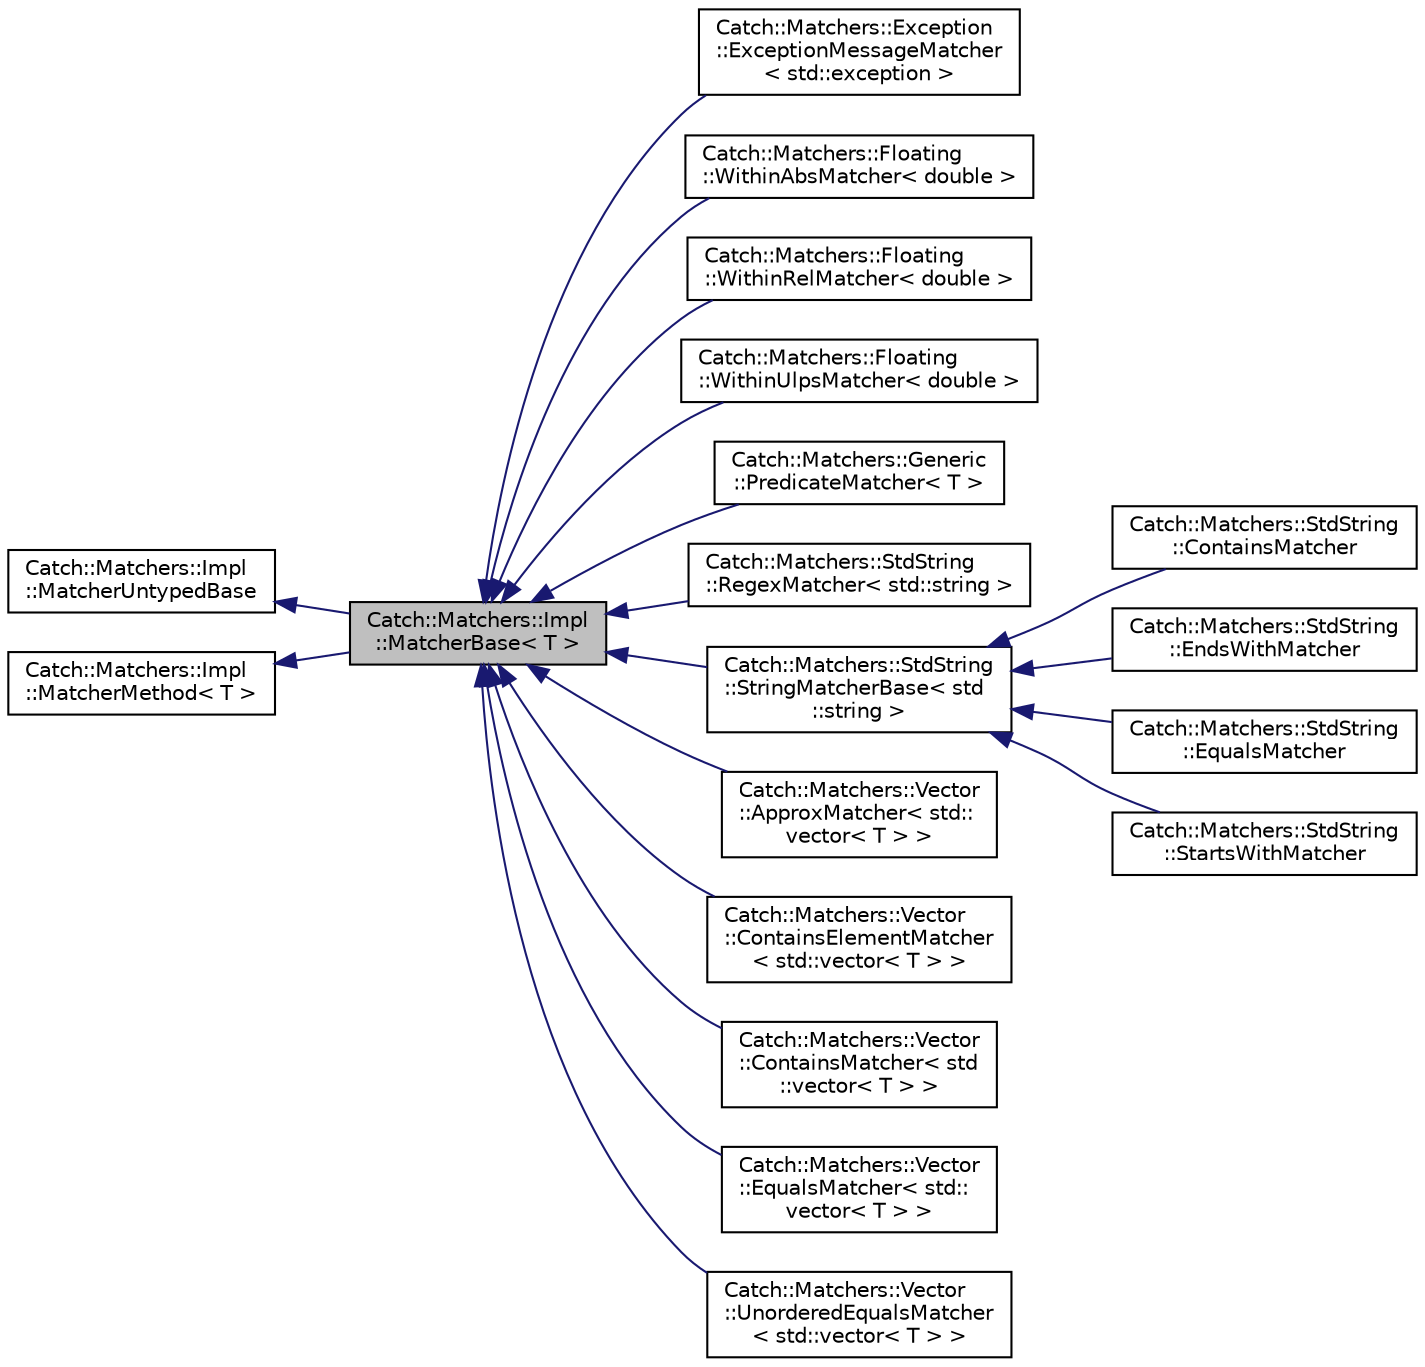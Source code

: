digraph "Catch::Matchers::Impl::MatcherBase&lt; T &gt;"
{
  edge [fontname="Helvetica",fontsize="10",labelfontname="Helvetica",labelfontsize="10"];
  node [fontname="Helvetica",fontsize="10",shape=record];
  rankdir="LR";
  Node0 [label="Catch::Matchers::Impl\l::MatcherBase\< T \>",height=0.2,width=0.4,color="black", fillcolor="grey75", style="filled", fontcolor="black"];
  Node1 -> Node0 [dir="back",color="midnightblue",fontsize="10",style="solid"];
  Node1 [label="Catch::Matchers::Impl\l::MatcherUntypedBase",height=0.2,width=0.4,color="black", fillcolor="white", style="filled",URL="$classCatch_1_1Matchers_1_1Impl_1_1MatcherUntypedBase.html"];
  Node2 -> Node0 [dir="back",color="midnightblue",fontsize="10",style="solid"];
  Node2 [label="Catch::Matchers::Impl\l::MatcherMethod\< T \>",height=0.2,width=0.4,color="black", fillcolor="white", style="filled",URL="$structCatch_1_1Matchers_1_1Impl_1_1MatcherMethod.html"];
  Node0 -> Node3 [dir="back",color="midnightblue",fontsize="10",style="solid"];
  Node3 [label="Catch::Matchers::Exception\l::ExceptionMessageMatcher\l\< std::exception \>",height=0.2,width=0.4,color="black", fillcolor="white", style="filled",URL="$classCatch_1_1Matchers_1_1Exception_1_1ExceptionMessageMatcher.html"];
  Node0 -> Node4 [dir="back",color="midnightblue",fontsize="10",style="solid"];
  Node4 [label="Catch::Matchers::Floating\l::WithinAbsMatcher\< double \>",height=0.2,width=0.4,color="black", fillcolor="white", style="filled",URL="$structCatch_1_1Matchers_1_1Floating_1_1WithinAbsMatcher.html"];
  Node0 -> Node5 [dir="back",color="midnightblue",fontsize="10",style="solid"];
  Node5 [label="Catch::Matchers::Floating\l::WithinRelMatcher\< double \>",height=0.2,width=0.4,color="black", fillcolor="white", style="filled",URL="$structCatch_1_1Matchers_1_1Floating_1_1WithinRelMatcher.html"];
  Node0 -> Node6 [dir="back",color="midnightblue",fontsize="10",style="solid"];
  Node6 [label="Catch::Matchers::Floating\l::WithinUlpsMatcher\< double \>",height=0.2,width=0.4,color="black", fillcolor="white", style="filled",URL="$structCatch_1_1Matchers_1_1Floating_1_1WithinUlpsMatcher.html"];
  Node0 -> Node7 [dir="back",color="midnightblue",fontsize="10",style="solid"];
  Node7 [label="Catch::Matchers::Generic\l::PredicateMatcher\< T \>",height=0.2,width=0.4,color="black", fillcolor="white", style="filled",URL="$classCatch_1_1Matchers_1_1Generic_1_1PredicateMatcher.html"];
  Node0 -> Node8 [dir="back",color="midnightblue",fontsize="10",style="solid"];
  Node8 [label="Catch::Matchers::StdString\l::RegexMatcher\< std::string \>",height=0.2,width=0.4,color="black", fillcolor="white", style="filled",URL="$structCatch_1_1Matchers_1_1StdString_1_1RegexMatcher.html"];
  Node0 -> Node9 [dir="back",color="midnightblue",fontsize="10",style="solid"];
  Node9 [label="Catch::Matchers::StdString\l::StringMatcherBase\< std\l::string \>",height=0.2,width=0.4,color="black", fillcolor="white", style="filled",URL="$structCatch_1_1Matchers_1_1StdString_1_1StringMatcherBase.html"];
  Node9 -> Node10 [dir="back",color="midnightblue",fontsize="10",style="solid"];
  Node10 [label="Catch::Matchers::StdString\l::ContainsMatcher",height=0.2,width=0.4,color="black", fillcolor="white", style="filled",URL="$structCatch_1_1Matchers_1_1StdString_1_1ContainsMatcher.html"];
  Node9 -> Node11 [dir="back",color="midnightblue",fontsize="10",style="solid"];
  Node11 [label="Catch::Matchers::StdString\l::EndsWithMatcher",height=0.2,width=0.4,color="black", fillcolor="white", style="filled",URL="$structCatch_1_1Matchers_1_1StdString_1_1EndsWithMatcher.html"];
  Node9 -> Node12 [dir="back",color="midnightblue",fontsize="10",style="solid"];
  Node12 [label="Catch::Matchers::StdString\l::EqualsMatcher",height=0.2,width=0.4,color="black", fillcolor="white", style="filled",URL="$structCatch_1_1Matchers_1_1StdString_1_1EqualsMatcher.html"];
  Node9 -> Node13 [dir="back",color="midnightblue",fontsize="10",style="solid"];
  Node13 [label="Catch::Matchers::StdString\l::StartsWithMatcher",height=0.2,width=0.4,color="black", fillcolor="white", style="filled",URL="$structCatch_1_1Matchers_1_1StdString_1_1StartsWithMatcher.html"];
  Node0 -> Node14 [dir="back",color="midnightblue",fontsize="10",style="solid"];
  Node14 [label="Catch::Matchers::Vector\l::ApproxMatcher\< std::\lvector\< T \> \>",height=0.2,width=0.4,color="black", fillcolor="white", style="filled",URL="$structCatch_1_1Matchers_1_1Vector_1_1ApproxMatcher.html"];
  Node0 -> Node15 [dir="back",color="midnightblue",fontsize="10",style="solid"];
  Node15 [label="Catch::Matchers::Vector\l::ContainsElementMatcher\l\< std::vector\< T \> \>",height=0.2,width=0.4,color="black", fillcolor="white", style="filled",URL="$structCatch_1_1Matchers_1_1Vector_1_1ContainsElementMatcher.html"];
  Node0 -> Node16 [dir="back",color="midnightblue",fontsize="10",style="solid"];
  Node16 [label="Catch::Matchers::Vector\l::ContainsMatcher\< std\l::vector\< T \> \>",height=0.2,width=0.4,color="black", fillcolor="white", style="filled",URL="$structCatch_1_1Matchers_1_1Vector_1_1ContainsMatcher.html"];
  Node0 -> Node17 [dir="back",color="midnightblue",fontsize="10",style="solid"];
  Node17 [label="Catch::Matchers::Vector\l::EqualsMatcher\< std::\lvector\< T \> \>",height=0.2,width=0.4,color="black", fillcolor="white", style="filled",URL="$structCatch_1_1Matchers_1_1Vector_1_1EqualsMatcher.html"];
  Node0 -> Node18 [dir="back",color="midnightblue",fontsize="10",style="solid"];
  Node18 [label="Catch::Matchers::Vector\l::UnorderedEqualsMatcher\l\< std::vector\< T \> \>",height=0.2,width=0.4,color="black", fillcolor="white", style="filled",URL="$structCatch_1_1Matchers_1_1Vector_1_1UnorderedEqualsMatcher.html"];
}
